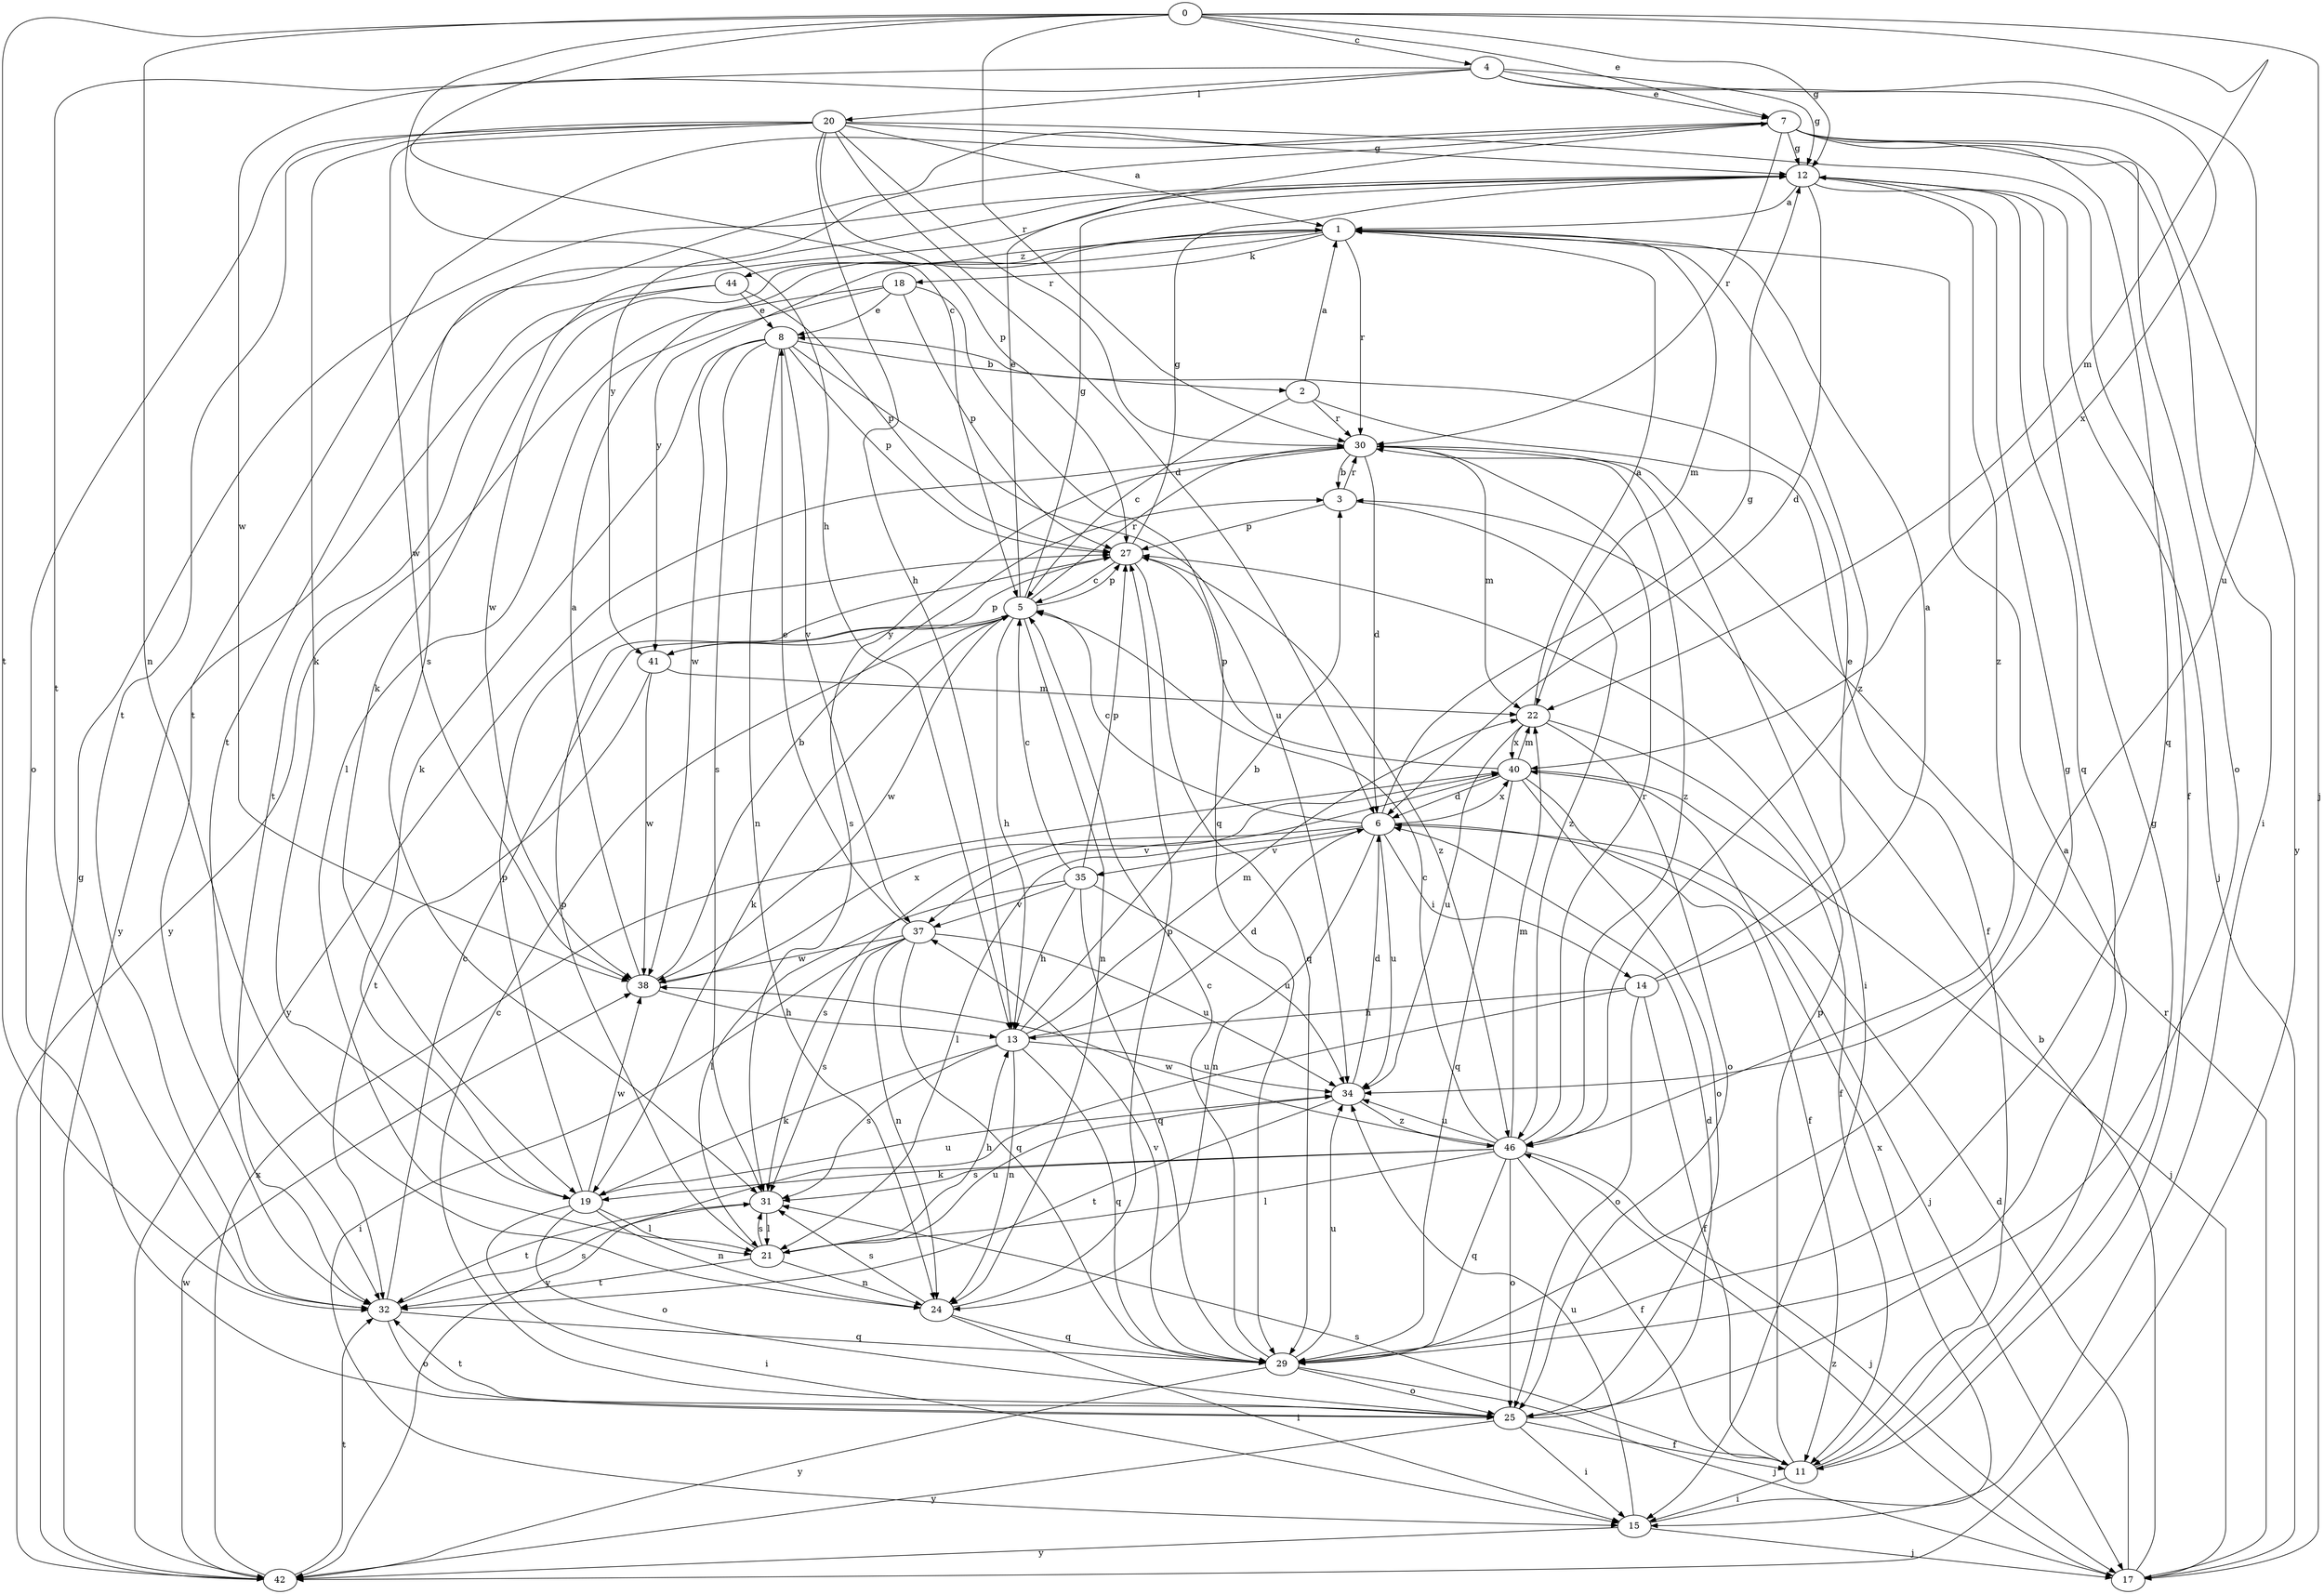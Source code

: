 strict digraph  {
0;
1;
2;
3;
4;
5;
6;
7;
8;
11;
12;
13;
14;
15;
17;
18;
19;
20;
21;
22;
24;
25;
27;
29;
30;
31;
32;
34;
35;
37;
38;
40;
41;
42;
44;
46;
0 -> 4  [label=c];
0 -> 5  [label=c];
0 -> 7  [label=e];
0 -> 12  [label=g];
0 -> 13  [label=h];
0 -> 17  [label=j];
0 -> 22  [label=m];
0 -> 24  [label=n];
0 -> 30  [label=r];
0 -> 32  [label=t];
1 -> 18  [label=k];
1 -> 22  [label=m];
1 -> 30  [label=r];
1 -> 38  [label=w];
1 -> 41  [label=y];
1 -> 44  [label=z];
1 -> 46  [label=z];
2 -> 1  [label=a];
2 -> 5  [label=c];
2 -> 11  [label=f];
2 -> 30  [label=r];
3 -> 27  [label=p];
3 -> 30  [label=r];
3 -> 46  [label=z];
4 -> 7  [label=e];
4 -> 12  [label=g];
4 -> 20  [label=l];
4 -> 32  [label=t];
4 -> 34  [label=u];
4 -> 38  [label=w];
4 -> 40  [label=x];
5 -> 7  [label=e];
5 -> 12  [label=g];
5 -> 13  [label=h];
5 -> 19  [label=k];
5 -> 24  [label=n];
5 -> 27  [label=p];
5 -> 30  [label=r];
5 -> 38  [label=w];
5 -> 41  [label=y];
6 -> 5  [label=c];
6 -> 12  [label=g];
6 -> 14  [label=i];
6 -> 17  [label=j];
6 -> 21  [label=l];
6 -> 24  [label=n];
6 -> 31  [label=s];
6 -> 34  [label=u];
6 -> 35  [label=v];
6 -> 40  [label=x];
7 -> 12  [label=g];
7 -> 15  [label=i];
7 -> 25  [label=o];
7 -> 29  [label=q];
7 -> 30  [label=r];
7 -> 31  [label=s];
7 -> 32  [label=t];
7 -> 41  [label=y];
7 -> 42  [label=y];
8 -> 2  [label=b];
8 -> 19  [label=k];
8 -> 24  [label=n];
8 -> 27  [label=p];
8 -> 31  [label=s];
8 -> 34  [label=u];
8 -> 37  [label=v];
8 -> 38  [label=w];
11 -> 1  [label=a];
11 -> 12  [label=g];
11 -> 15  [label=i];
11 -> 27  [label=p];
11 -> 31  [label=s];
12 -> 1  [label=a];
12 -> 6  [label=d];
12 -> 17  [label=j];
12 -> 19  [label=k];
12 -> 29  [label=q];
12 -> 32  [label=t];
12 -> 46  [label=z];
13 -> 3  [label=b];
13 -> 6  [label=d];
13 -> 19  [label=k];
13 -> 22  [label=m];
13 -> 24  [label=n];
13 -> 29  [label=q];
13 -> 31  [label=s];
13 -> 34  [label=u];
14 -> 1  [label=a];
14 -> 8  [label=e];
14 -> 11  [label=f];
14 -> 13  [label=h];
14 -> 25  [label=o];
14 -> 42  [label=y];
15 -> 17  [label=j];
15 -> 34  [label=u];
15 -> 40  [label=x];
15 -> 42  [label=y];
17 -> 3  [label=b];
17 -> 6  [label=d];
17 -> 30  [label=r];
17 -> 46  [label=z];
18 -> 8  [label=e];
18 -> 21  [label=l];
18 -> 27  [label=p];
18 -> 29  [label=q];
18 -> 42  [label=y];
19 -> 15  [label=i];
19 -> 21  [label=l];
19 -> 24  [label=n];
19 -> 25  [label=o];
19 -> 27  [label=p];
19 -> 34  [label=u];
19 -> 38  [label=w];
20 -> 1  [label=a];
20 -> 6  [label=d];
20 -> 11  [label=f];
20 -> 12  [label=g];
20 -> 13  [label=h];
20 -> 19  [label=k];
20 -> 25  [label=o];
20 -> 27  [label=p];
20 -> 30  [label=r];
20 -> 32  [label=t];
20 -> 38  [label=w];
21 -> 13  [label=h];
21 -> 24  [label=n];
21 -> 27  [label=p];
21 -> 31  [label=s];
21 -> 32  [label=t];
21 -> 34  [label=u];
22 -> 1  [label=a];
22 -> 11  [label=f];
22 -> 25  [label=o];
22 -> 34  [label=u];
22 -> 40  [label=x];
24 -> 15  [label=i];
24 -> 27  [label=p];
24 -> 29  [label=q];
24 -> 31  [label=s];
25 -> 5  [label=c];
25 -> 6  [label=d];
25 -> 11  [label=f];
25 -> 15  [label=i];
25 -> 32  [label=t];
25 -> 42  [label=y];
27 -> 5  [label=c];
27 -> 12  [label=g];
27 -> 29  [label=q];
27 -> 46  [label=z];
29 -> 5  [label=c];
29 -> 12  [label=g];
29 -> 17  [label=j];
29 -> 25  [label=o];
29 -> 34  [label=u];
29 -> 37  [label=v];
29 -> 42  [label=y];
30 -> 3  [label=b];
30 -> 6  [label=d];
30 -> 15  [label=i];
30 -> 22  [label=m];
30 -> 31  [label=s];
30 -> 42  [label=y];
30 -> 46  [label=z];
31 -> 21  [label=l];
31 -> 32  [label=t];
32 -> 5  [label=c];
32 -> 25  [label=o];
32 -> 29  [label=q];
32 -> 31  [label=s];
34 -> 6  [label=d];
34 -> 32  [label=t];
34 -> 46  [label=z];
35 -> 5  [label=c];
35 -> 13  [label=h];
35 -> 21  [label=l];
35 -> 27  [label=p];
35 -> 29  [label=q];
35 -> 34  [label=u];
35 -> 37  [label=v];
37 -> 8  [label=e];
37 -> 15  [label=i];
37 -> 24  [label=n];
37 -> 29  [label=q];
37 -> 31  [label=s];
37 -> 34  [label=u];
37 -> 38  [label=w];
38 -> 1  [label=a];
38 -> 3  [label=b];
38 -> 13  [label=h];
38 -> 40  [label=x];
40 -> 6  [label=d];
40 -> 11  [label=f];
40 -> 17  [label=j];
40 -> 22  [label=m];
40 -> 25  [label=o];
40 -> 27  [label=p];
40 -> 29  [label=q];
40 -> 37  [label=v];
41 -> 22  [label=m];
41 -> 27  [label=p];
41 -> 32  [label=t];
41 -> 38  [label=w];
42 -> 12  [label=g];
42 -> 32  [label=t];
42 -> 38  [label=w];
42 -> 40  [label=x];
44 -> 8  [label=e];
44 -> 27  [label=p];
44 -> 32  [label=t];
44 -> 42  [label=y];
46 -> 5  [label=c];
46 -> 11  [label=f];
46 -> 17  [label=j];
46 -> 19  [label=k];
46 -> 21  [label=l];
46 -> 22  [label=m];
46 -> 25  [label=o];
46 -> 29  [label=q];
46 -> 30  [label=r];
46 -> 31  [label=s];
46 -> 34  [label=u];
46 -> 38  [label=w];
}
